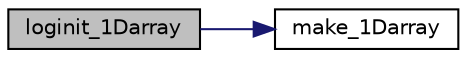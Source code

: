 digraph "loginit_1Darray"
{
 // LATEX_PDF_SIZE
  edge [fontname="Helvetica",fontsize="10",labelfontname="Helvetica",labelfontsize="10"];
  node [fontname="Helvetica",fontsize="10",shape=record];
  rankdir="LR";
  Node1 [label="loginit_1Darray",height=0.2,width=0.4,color="black", fillcolor="grey75", style="filled", fontcolor="black",tooltip="initialize a 1d array, with values in the range of [xmin,xmax] and evenely-space on natural-log scale"];
  Node1 -> Node2 [color="midnightblue",fontsize="10",style="solid",fontname="Helvetica"];
  Node2 [label="make_1Darray",height=0.2,width=0.4,color="black", fillcolor="white", style="filled",URL="$d7/db6/utilities_8c.html#abbef0cde3da2c741890e66bf8f307995",tooltip="Allocate memory to a 1d array of type double and length size."];
}
